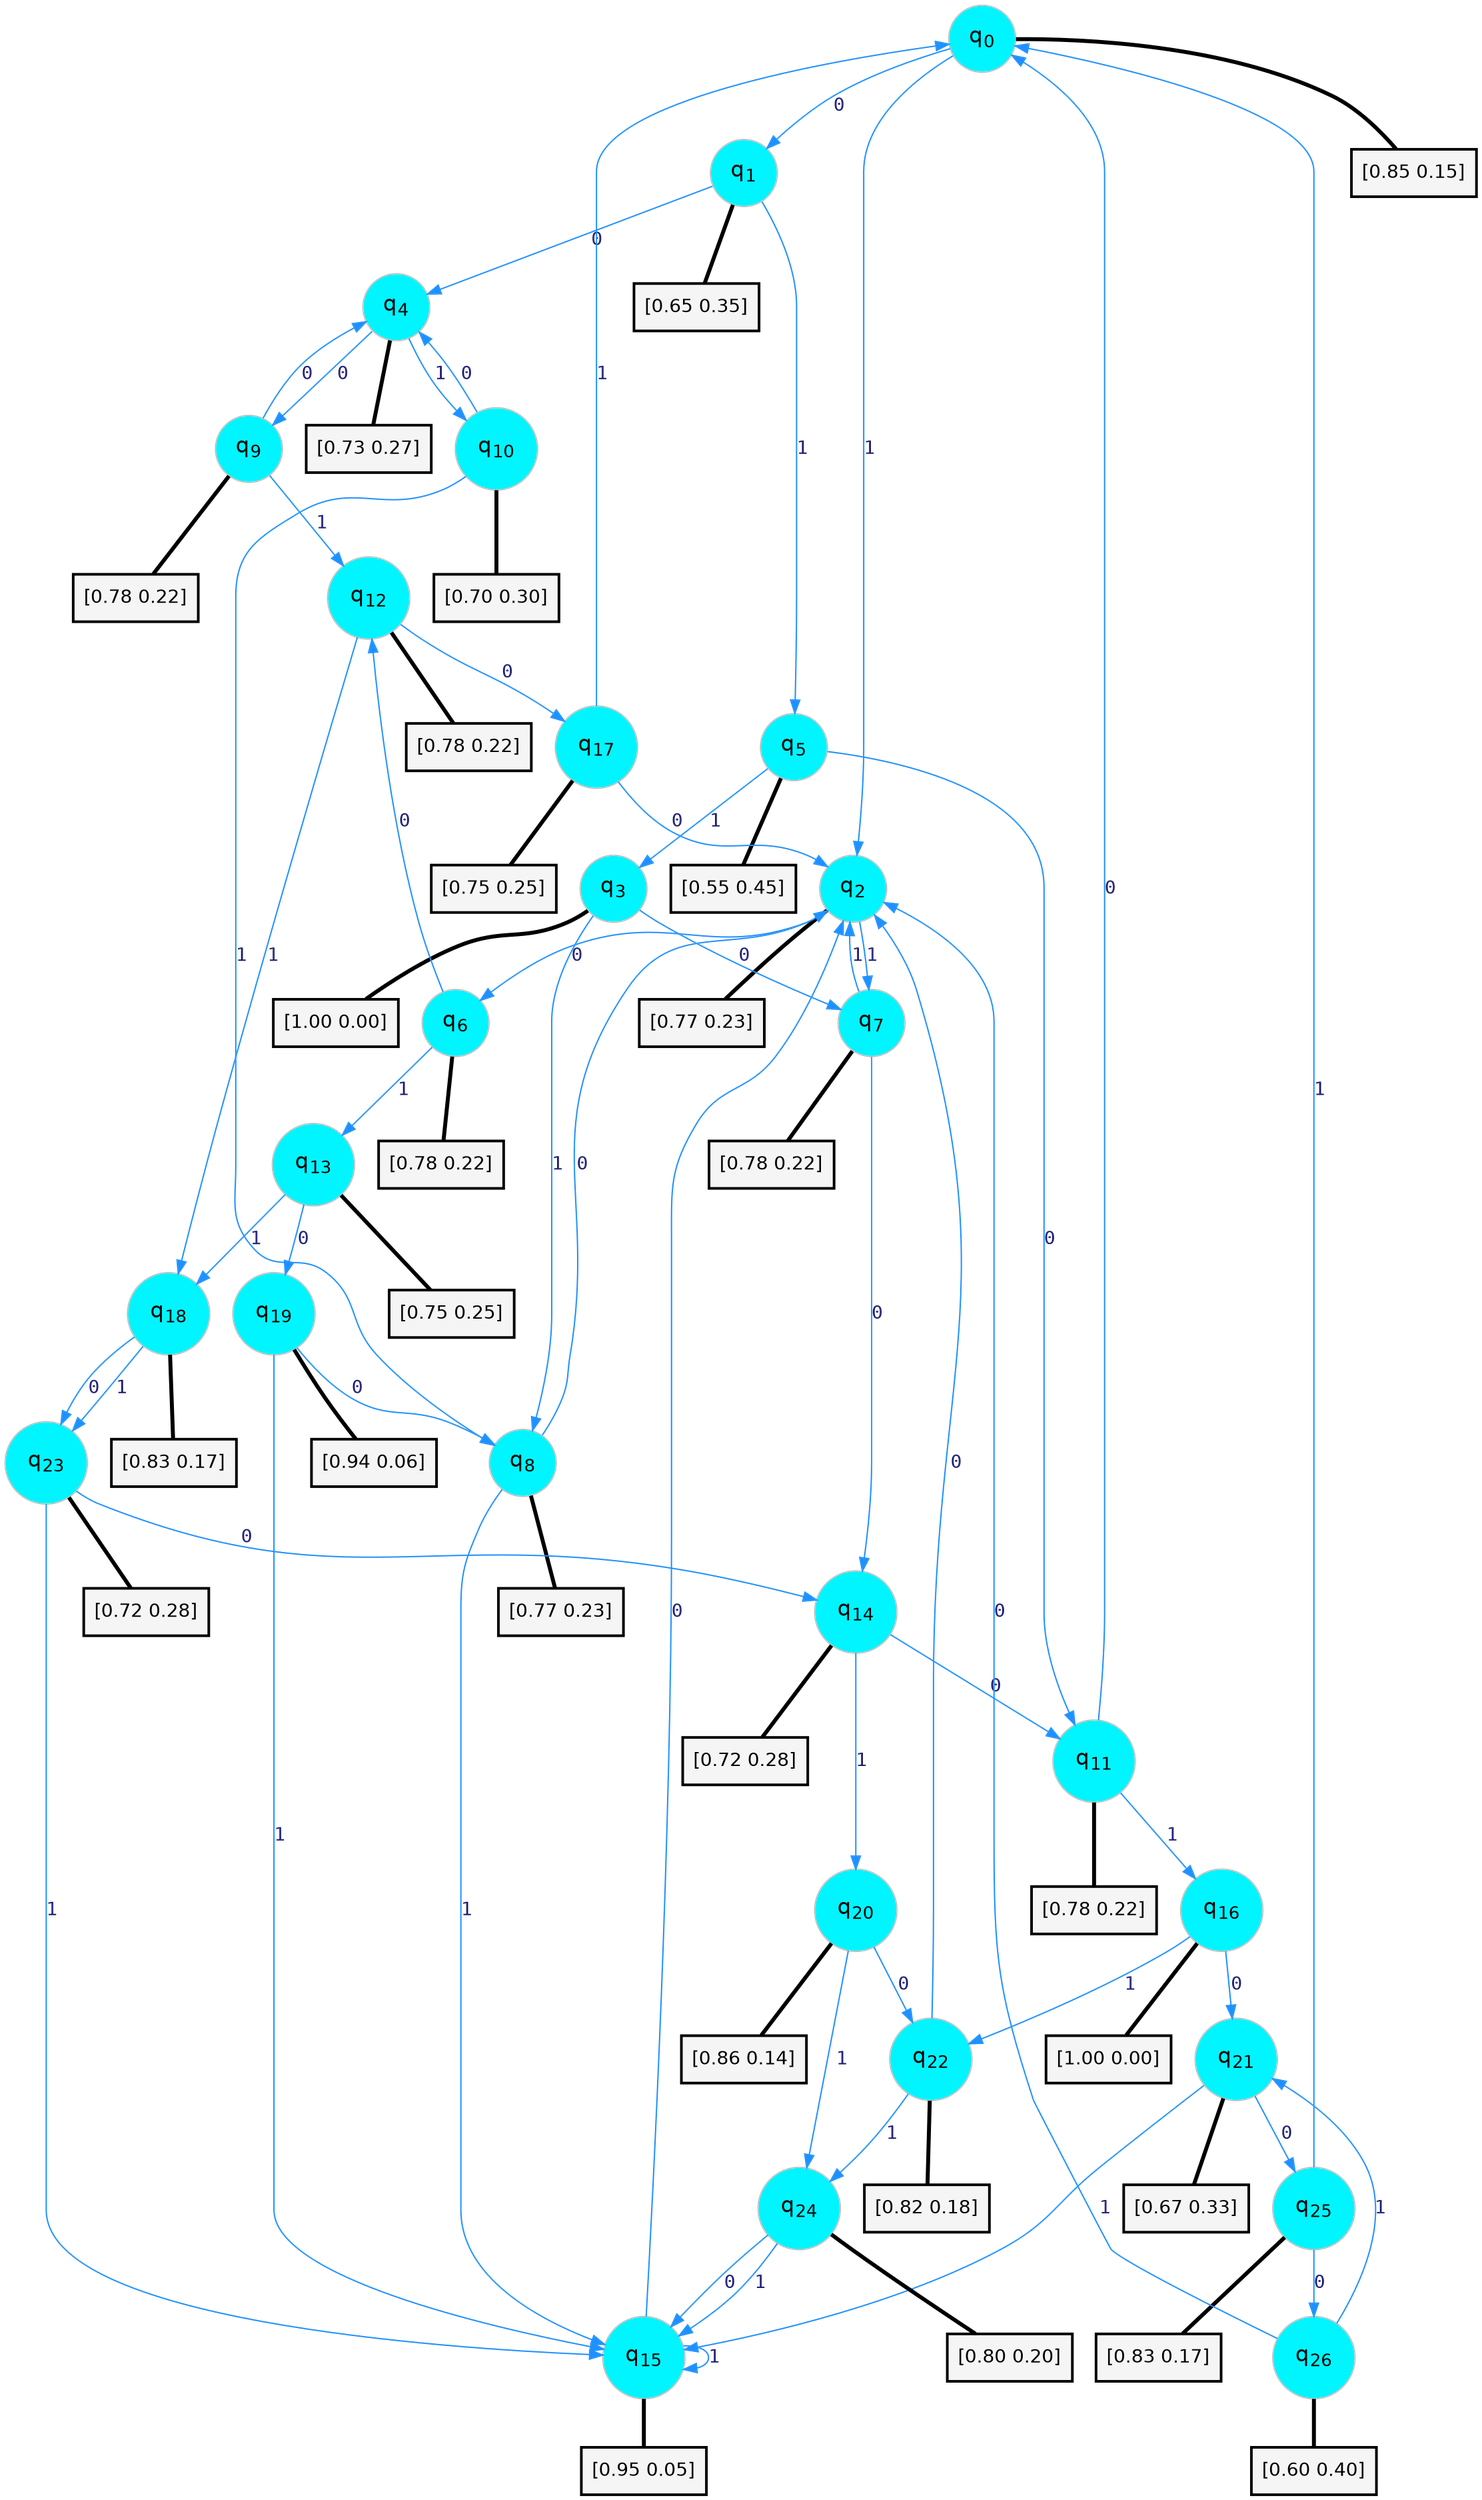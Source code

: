 digraph G {
graph [
bgcolor=transparent, dpi=300, rankdir=TD, size="40,25"];
node [
color=gray, fillcolor=turquoise1, fontcolor=black, fontname=Helvetica, fontsize=16, fontweight=bold, shape=circle, style=filled];
edge [
arrowsize=1, color=dodgerblue1, fontcolor=midnightblue, fontname=courier, fontweight=bold, penwidth=1, style=solid, weight=20];
0[label=<q<SUB>0</SUB>>];
1[label=<q<SUB>1</SUB>>];
2[label=<q<SUB>2</SUB>>];
3[label=<q<SUB>3</SUB>>];
4[label=<q<SUB>4</SUB>>];
5[label=<q<SUB>5</SUB>>];
6[label=<q<SUB>6</SUB>>];
7[label=<q<SUB>7</SUB>>];
8[label=<q<SUB>8</SUB>>];
9[label=<q<SUB>9</SUB>>];
10[label=<q<SUB>10</SUB>>];
11[label=<q<SUB>11</SUB>>];
12[label=<q<SUB>12</SUB>>];
13[label=<q<SUB>13</SUB>>];
14[label=<q<SUB>14</SUB>>];
15[label=<q<SUB>15</SUB>>];
16[label=<q<SUB>16</SUB>>];
17[label=<q<SUB>17</SUB>>];
18[label=<q<SUB>18</SUB>>];
19[label=<q<SUB>19</SUB>>];
20[label=<q<SUB>20</SUB>>];
21[label=<q<SUB>21</SUB>>];
22[label=<q<SUB>22</SUB>>];
23[label=<q<SUB>23</SUB>>];
24[label=<q<SUB>24</SUB>>];
25[label=<q<SUB>25</SUB>>];
26[label=<q<SUB>26</SUB>>];
27[label="[0.85 0.15]", shape=box,fontcolor=black, fontname=Helvetica, fontsize=14, penwidth=2, fillcolor=whitesmoke,color=black];
28[label="[0.65 0.35]", shape=box,fontcolor=black, fontname=Helvetica, fontsize=14, penwidth=2, fillcolor=whitesmoke,color=black];
29[label="[0.77 0.23]", shape=box,fontcolor=black, fontname=Helvetica, fontsize=14, penwidth=2, fillcolor=whitesmoke,color=black];
30[label="[1.00 0.00]", shape=box,fontcolor=black, fontname=Helvetica, fontsize=14, penwidth=2, fillcolor=whitesmoke,color=black];
31[label="[0.73 0.27]", shape=box,fontcolor=black, fontname=Helvetica, fontsize=14, penwidth=2, fillcolor=whitesmoke,color=black];
32[label="[0.55 0.45]", shape=box,fontcolor=black, fontname=Helvetica, fontsize=14, penwidth=2, fillcolor=whitesmoke,color=black];
33[label="[0.78 0.22]", shape=box,fontcolor=black, fontname=Helvetica, fontsize=14, penwidth=2, fillcolor=whitesmoke,color=black];
34[label="[0.78 0.22]", shape=box,fontcolor=black, fontname=Helvetica, fontsize=14, penwidth=2, fillcolor=whitesmoke,color=black];
35[label="[0.77 0.23]", shape=box,fontcolor=black, fontname=Helvetica, fontsize=14, penwidth=2, fillcolor=whitesmoke,color=black];
36[label="[0.78 0.22]", shape=box,fontcolor=black, fontname=Helvetica, fontsize=14, penwidth=2, fillcolor=whitesmoke,color=black];
37[label="[0.70 0.30]", shape=box,fontcolor=black, fontname=Helvetica, fontsize=14, penwidth=2, fillcolor=whitesmoke,color=black];
38[label="[0.78 0.22]", shape=box,fontcolor=black, fontname=Helvetica, fontsize=14, penwidth=2, fillcolor=whitesmoke,color=black];
39[label="[0.78 0.22]", shape=box,fontcolor=black, fontname=Helvetica, fontsize=14, penwidth=2, fillcolor=whitesmoke,color=black];
40[label="[0.75 0.25]", shape=box,fontcolor=black, fontname=Helvetica, fontsize=14, penwidth=2, fillcolor=whitesmoke,color=black];
41[label="[0.72 0.28]", shape=box,fontcolor=black, fontname=Helvetica, fontsize=14, penwidth=2, fillcolor=whitesmoke,color=black];
42[label="[0.95 0.05]", shape=box,fontcolor=black, fontname=Helvetica, fontsize=14, penwidth=2, fillcolor=whitesmoke,color=black];
43[label="[1.00 0.00]", shape=box,fontcolor=black, fontname=Helvetica, fontsize=14, penwidth=2, fillcolor=whitesmoke,color=black];
44[label="[0.75 0.25]", shape=box,fontcolor=black, fontname=Helvetica, fontsize=14, penwidth=2, fillcolor=whitesmoke,color=black];
45[label="[0.83 0.17]", shape=box,fontcolor=black, fontname=Helvetica, fontsize=14, penwidth=2, fillcolor=whitesmoke,color=black];
46[label="[0.94 0.06]", shape=box,fontcolor=black, fontname=Helvetica, fontsize=14, penwidth=2, fillcolor=whitesmoke,color=black];
47[label="[0.86 0.14]", shape=box,fontcolor=black, fontname=Helvetica, fontsize=14, penwidth=2, fillcolor=whitesmoke,color=black];
48[label="[0.67 0.33]", shape=box,fontcolor=black, fontname=Helvetica, fontsize=14, penwidth=2, fillcolor=whitesmoke,color=black];
49[label="[0.82 0.18]", shape=box,fontcolor=black, fontname=Helvetica, fontsize=14, penwidth=2, fillcolor=whitesmoke,color=black];
50[label="[0.72 0.28]", shape=box,fontcolor=black, fontname=Helvetica, fontsize=14, penwidth=2, fillcolor=whitesmoke,color=black];
51[label="[0.80 0.20]", shape=box,fontcolor=black, fontname=Helvetica, fontsize=14, penwidth=2, fillcolor=whitesmoke,color=black];
52[label="[0.83 0.17]", shape=box,fontcolor=black, fontname=Helvetica, fontsize=14, penwidth=2, fillcolor=whitesmoke,color=black];
53[label="[0.60 0.40]", shape=box,fontcolor=black, fontname=Helvetica, fontsize=14, penwidth=2, fillcolor=whitesmoke,color=black];
0->1 [label=0];
0->2 [label=1];
0->27 [arrowhead=none, penwidth=3,color=black];
1->4 [label=0];
1->5 [label=1];
1->28 [arrowhead=none, penwidth=3,color=black];
2->6 [label=0];
2->7 [label=1];
2->29 [arrowhead=none, penwidth=3,color=black];
3->7 [label=0];
3->8 [label=1];
3->30 [arrowhead=none, penwidth=3,color=black];
4->9 [label=0];
4->10 [label=1];
4->31 [arrowhead=none, penwidth=3,color=black];
5->11 [label=0];
5->3 [label=1];
5->32 [arrowhead=none, penwidth=3,color=black];
6->12 [label=0];
6->13 [label=1];
6->33 [arrowhead=none, penwidth=3,color=black];
7->14 [label=0];
7->2 [label=1];
7->34 [arrowhead=none, penwidth=3,color=black];
8->2 [label=0];
8->15 [label=1];
8->35 [arrowhead=none, penwidth=3,color=black];
9->4 [label=0];
9->12 [label=1];
9->36 [arrowhead=none, penwidth=3,color=black];
10->4 [label=0];
10->8 [label=1];
10->37 [arrowhead=none, penwidth=3,color=black];
11->0 [label=0];
11->16 [label=1];
11->38 [arrowhead=none, penwidth=3,color=black];
12->17 [label=0];
12->18 [label=1];
12->39 [arrowhead=none, penwidth=3,color=black];
13->19 [label=0];
13->18 [label=1];
13->40 [arrowhead=none, penwidth=3,color=black];
14->11 [label=0];
14->20 [label=1];
14->41 [arrowhead=none, penwidth=3,color=black];
15->2 [label=0];
15->15 [label=1];
15->42 [arrowhead=none, penwidth=3,color=black];
16->21 [label=0];
16->22 [label=1];
16->43 [arrowhead=none, penwidth=3,color=black];
17->2 [label=0];
17->0 [label=1];
17->44 [arrowhead=none, penwidth=3,color=black];
18->23 [label=0];
18->23 [label=1];
18->45 [arrowhead=none, penwidth=3,color=black];
19->8 [label=0];
19->15 [label=1];
19->46 [arrowhead=none, penwidth=3,color=black];
20->22 [label=0];
20->24 [label=1];
20->47 [arrowhead=none, penwidth=3,color=black];
21->25 [label=0];
21->15 [label=1];
21->48 [arrowhead=none, penwidth=3,color=black];
22->2 [label=0];
22->24 [label=1];
22->49 [arrowhead=none, penwidth=3,color=black];
23->14 [label=0];
23->15 [label=1];
23->50 [arrowhead=none, penwidth=3,color=black];
24->15 [label=0];
24->15 [label=1];
24->51 [arrowhead=none, penwidth=3,color=black];
25->26 [label=0];
25->0 [label=1];
25->52 [arrowhead=none, penwidth=3,color=black];
26->2 [label=0];
26->21 [label=1];
26->53 [arrowhead=none, penwidth=3,color=black];
}
